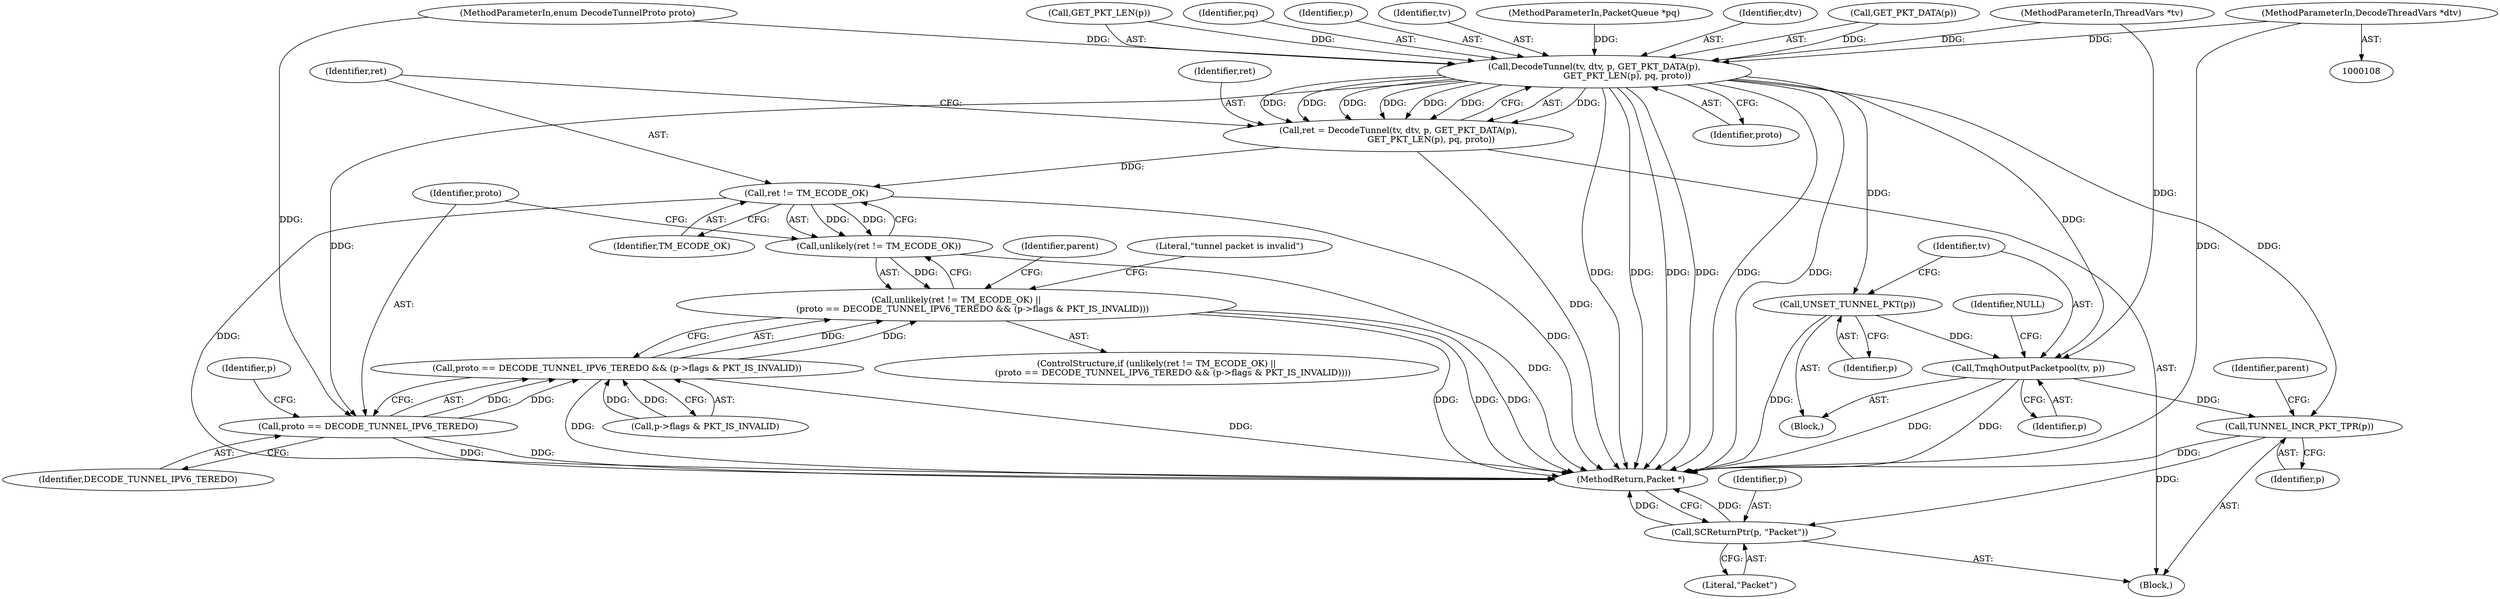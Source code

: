 digraph "0_suricata_11f3659f64a4e42e90cb3c09fcef66894205aefe_2@pointer" {
"1000110" [label="(MethodParameterIn,DecodeThreadVars *dtv)"];
"1000202" [label="(Call,DecodeTunnel(tv, dtv, p, GET_PKT_DATA(p),\n                        GET_PKT_LEN(p), pq, proto))"];
"1000200" [label="(Call,ret = DecodeTunnel(tv, dtv, p, GET_PKT_DATA(p),\n                        GET_PKT_LEN(p), pq, proto))"];
"1000215" [label="(Call,ret != TM_ECODE_OK)"];
"1000214" [label="(Call,unlikely(ret != TM_ECODE_OK))"];
"1000213" [label="(Call,unlikely(ret != TM_ECODE_OK) ||\n            (proto == DECODE_TUNNEL_IPV6_TEREDO && (p->flags & PKT_IS_INVALID)))"];
"1000219" [label="(Call,proto == DECODE_TUNNEL_IPV6_TEREDO)"];
"1000218" [label="(Call,proto == DECODE_TUNNEL_IPV6_TEREDO && (p->flags & PKT_IS_INVALID))"];
"1000235" [label="(Call,UNSET_TUNNEL_PKT(p))"];
"1000237" [label="(Call,TmqhOutputPacketpool(tv, p))"];
"1000245" [label="(Call,TUNNEL_INCR_PKT_TPR(p))"];
"1000249" [label="(Call,SCReturnPtr(p, \"Packet\"))"];
"1000212" [label="(ControlStructure,if (unlikely(ret != TM_ECODE_OK) ||\n            (proto == DECODE_TUNNEL_IPV6_TEREDO && (p->flags & PKT_IS_INVALID))))"];
"1000249" [label="(Call,SCReturnPtr(p, \"Packet\"))"];
"1000215" [label="(Call,ret != TM_ECODE_OK)"];
"1000203" [label="(Identifier,tv)"];
"1000239" [label="(Identifier,p)"];
"1000248" [label="(Identifier,parent)"];
"1000208" [label="(Call,GET_PKT_LEN(p))"];
"1000218" [label="(Call,proto == DECODE_TUNNEL_IPV6_TEREDO && (p->flags & PKT_IS_INVALID))"];
"1000221" [label="(Identifier,DECODE_TUNNEL_IPV6_TEREDO)"];
"1000229" [label="(Literal,\"tunnel packet is invalid\")"];
"1000116" [label="(Block,)"];
"1000244" [label="(Identifier,parent)"];
"1000236" [label="(Identifier,p)"];
"1000222" [label="(Call,p->flags & PKT_IS_INVALID)"];
"1000241" [label="(Identifier,NULL)"];
"1000251" [label="(Literal,\"Packet\")"];
"1000210" [label="(Identifier,pq)"];
"1000219" [label="(Call,proto == DECODE_TUNNEL_IPV6_TEREDO)"];
"1000200" [label="(Call,ret = DecodeTunnel(tv, dtv, p, GET_PKT_DATA(p),\n                        GET_PKT_LEN(p), pq, proto))"];
"1000216" [label="(Identifier,ret)"];
"1000246" [label="(Identifier,p)"];
"1000202" [label="(Call,DecodeTunnel(tv, dtv, p, GET_PKT_DATA(p),\n                        GET_PKT_LEN(p), pq, proto))"];
"1000217" [label="(Identifier,TM_ECODE_OK)"];
"1000235" [label="(Call,UNSET_TUNNEL_PKT(p))"];
"1000205" [label="(Identifier,p)"];
"1000109" [label="(MethodParameterIn,ThreadVars *tv)"];
"1000252" [label="(MethodReturn,Packet *)"];
"1000211" [label="(Identifier,proto)"];
"1000237" [label="(Call,TmqhOutputPacketpool(tv, p))"];
"1000227" [label="(Block,)"];
"1000245" [label="(Call,TUNNEL_INCR_PKT_TPR(p))"];
"1000115" [label="(MethodParameterIn,PacketQueue *pq)"];
"1000224" [label="(Identifier,p)"];
"1000213" [label="(Call,unlikely(ret != TM_ECODE_OK) ||\n            (proto == DECODE_TUNNEL_IPV6_TEREDO && (p->flags & PKT_IS_INVALID)))"];
"1000214" [label="(Call,unlikely(ret != TM_ECODE_OK))"];
"1000220" [label="(Identifier,proto)"];
"1000238" [label="(Identifier,tv)"];
"1000201" [label="(Identifier,ret)"];
"1000204" [label="(Identifier,dtv)"];
"1000110" [label="(MethodParameterIn,DecodeThreadVars *dtv)"];
"1000114" [label="(MethodParameterIn,enum DecodeTunnelProto proto)"];
"1000250" [label="(Identifier,p)"];
"1000206" [label="(Call,GET_PKT_DATA(p))"];
"1000110" -> "1000108"  [label="AST: "];
"1000110" -> "1000252"  [label="DDG: "];
"1000110" -> "1000202"  [label="DDG: "];
"1000202" -> "1000200"  [label="AST: "];
"1000202" -> "1000211"  [label="CFG: "];
"1000203" -> "1000202"  [label="AST: "];
"1000204" -> "1000202"  [label="AST: "];
"1000205" -> "1000202"  [label="AST: "];
"1000206" -> "1000202"  [label="AST: "];
"1000208" -> "1000202"  [label="AST: "];
"1000210" -> "1000202"  [label="AST: "];
"1000211" -> "1000202"  [label="AST: "];
"1000200" -> "1000202"  [label="CFG: "];
"1000202" -> "1000252"  [label="DDG: "];
"1000202" -> "1000252"  [label="DDG: "];
"1000202" -> "1000252"  [label="DDG: "];
"1000202" -> "1000252"  [label="DDG: "];
"1000202" -> "1000252"  [label="DDG: "];
"1000202" -> "1000252"  [label="DDG: "];
"1000202" -> "1000200"  [label="DDG: "];
"1000202" -> "1000200"  [label="DDG: "];
"1000202" -> "1000200"  [label="DDG: "];
"1000202" -> "1000200"  [label="DDG: "];
"1000202" -> "1000200"  [label="DDG: "];
"1000202" -> "1000200"  [label="DDG: "];
"1000202" -> "1000200"  [label="DDG: "];
"1000109" -> "1000202"  [label="DDG: "];
"1000208" -> "1000202"  [label="DDG: "];
"1000206" -> "1000202"  [label="DDG: "];
"1000115" -> "1000202"  [label="DDG: "];
"1000114" -> "1000202"  [label="DDG: "];
"1000202" -> "1000219"  [label="DDG: "];
"1000202" -> "1000235"  [label="DDG: "];
"1000202" -> "1000237"  [label="DDG: "];
"1000202" -> "1000245"  [label="DDG: "];
"1000200" -> "1000116"  [label="AST: "];
"1000201" -> "1000200"  [label="AST: "];
"1000216" -> "1000200"  [label="CFG: "];
"1000200" -> "1000252"  [label="DDG: "];
"1000200" -> "1000215"  [label="DDG: "];
"1000215" -> "1000214"  [label="AST: "];
"1000215" -> "1000217"  [label="CFG: "];
"1000216" -> "1000215"  [label="AST: "];
"1000217" -> "1000215"  [label="AST: "];
"1000214" -> "1000215"  [label="CFG: "];
"1000215" -> "1000252"  [label="DDG: "];
"1000215" -> "1000252"  [label="DDG: "];
"1000215" -> "1000214"  [label="DDG: "];
"1000215" -> "1000214"  [label="DDG: "];
"1000214" -> "1000213"  [label="AST: "];
"1000220" -> "1000214"  [label="CFG: "];
"1000213" -> "1000214"  [label="CFG: "];
"1000214" -> "1000252"  [label="DDG: "];
"1000214" -> "1000213"  [label="DDG: "];
"1000213" -> "1000212"  [label="AST: "];
"1000213" -> "1000218"  [label="CFG: "];
"1000218" -> "1000213"  [label="AST: "];
"1000229" -> "1000213"  [label="CFG: "];
"1000244" -> "1000213"  [label="CFG: "];
"1000213" -> "1000252"  [label="DDG: "];
"1000213" -> "1000252"  [label="DDG: "];
"1000213" -> "1000252"  [label="DDG: "];
"1000218" -> "1000213"  [label="DDG: "];
"1000218" -> "1000213"  [label="DDG: "];
"1000219" -> "1000218"  [label="AST: "];
"1000219" -> "1000221"  [label="CFG: "];
"1000220" -> "1000219"  [label="AST: "];
"1000221" -> "1000219"  [label="AST: "];
"1000224" -> "1000219"  [label="CFG: "];
"1000218" -> "1000219"  [label="CFG: "];
"1000219" -> "1000252"  [label="DDG: "];
"1000219" -> "1000252"  [label="DDG: "];
"1000219" -> "1000218"  [label="DDG: "];
"1000219" -> "1000218"  [label="DDG: "];
"1000114" -> "1000219"  [label="DDG: "];
"1000218" -> "1000222"  [label="CFG: "];
"1000222" -> "1000218"  [label="AST: "];
"1000218" -> "1000252"  [label="DDG: "];
"1000218" -> "1000252"  [label="DDG: "];
"1000222" -> "1000218"  [label="DDG: "];
"1000222" -> "1000218"  [label="DDG: "];
"1000235" -> "1000227"  [label="AST: "];
"1000235" -> "1000236"  [label="CFG: "];
"1000236" -> "1000235"  [label="AST: "];
"1000238" -> "1000235"  [label="CFG: "];
"1000235" -> "1000252"  [label="DDG: "];
"1000235" -> "1000237"  [label="DDG: "];
"1000237" -> "1000227"  [label="AST: "];
"1000237" -> "1000239"  [label="CFG: "];
"1000238" -> "1000237"  [label="AST: "];
"1000239" -> "1000237"  [label="AST: "];
"1000241" -> "1000237"  [label="CFG: "];
"1000237" -> "1000252"  [label="DDG: "];
"1000237" -> "1000252"  [label="DDG: "];
"1000109" -> "1000237"  [label="DDG: "];
"1000237" -> "1000245"  [label="DDG: "];
"1000245" -> "1000116"  [label="AST: "];
"1000245" -> "1000246"  [label="CFG: "];
"1000246" -> "1000245"  [label="AST: "];
"1000248" -> "1000245"  [label="CFG: "];
"1000245" -> "1000252"  [label="DDG: "];
"1000245" -> "1000249"  [label="DDG: "];
"1000249" -> "1000116"  [label="AST: "];
"1000249" -> "1000251"  [label="CFG: "];
"1000250" -> "1000249"  [label="AST: "];
"1000251" -> "1000249"  [label="AST: "];
"1000252" -> "1000249"  [label="CFG: "];
"1000249" -> "1000252"  [label="DDG: "];
"1000249" -> "1000252"  [label="DDG: "];
}
